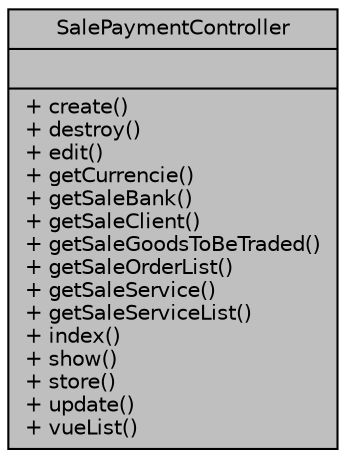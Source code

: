 digraph "SalePaymentController"
{
 // LATEX_PDF_SIZE
  bgcolor="transparent";
  edge [fontname="Helvetica",fontsize="10",labelfontname="Helvetica",labelfontsize="10"];
  node [fontname="Helvetica",fontsize="10",shape=record];
  Node1 [label="{SalePaymentController\n||+ create()\l+ destroy()\l+ edit()\l+ getCurrencie()\l+ getSaleBank()\l+ getSaleClient()\l+ getSaleGoodsToBeTraded()\l+ getSaleOrderList()\l+ getSaleService()\l+ getSaleServiceList()\l+ index()\l+ show()\l+ store()\l+ update()\l+ vueList()\l}",height=0.2,width=0.4,color="black", fillcolor="grey75", style="filled", fontcolor="black",tooltip="Pagos."];
}
